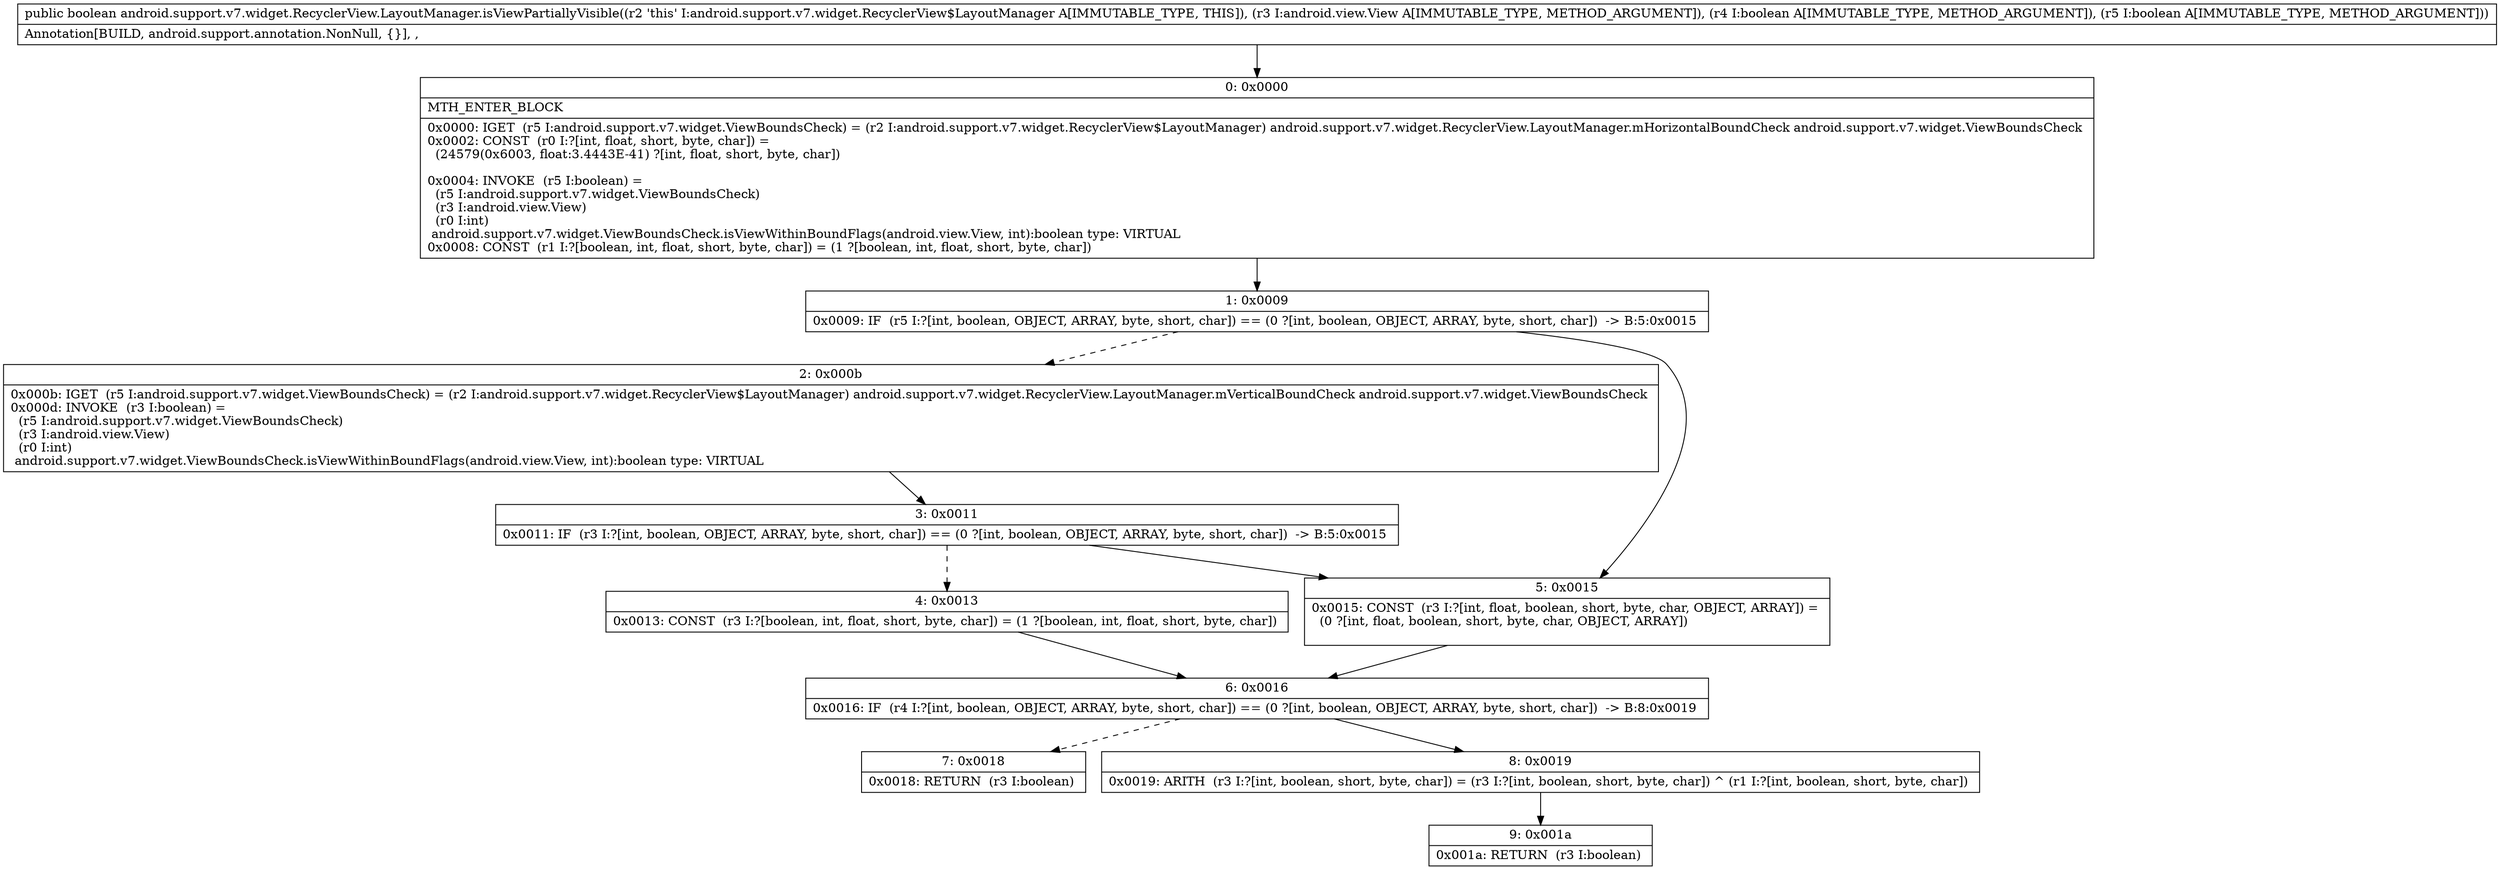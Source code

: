 digraph "CFG forandroid.support.v7.widget.RecyclerView.LayoutManager.isViewPartiallyVisible(Landroid\/view\/View;ZZ)Z" {
Node_0 [shape=record,label="{0\:\ 0x0000|MTH_ENTER_BLOCK\l|0x0000: IGET  (r5 I:android.support.v7.widget.ViewBoundsCheck) = (r2 I:android.support.v7.widget.RecyclerView$LayoutManager) android.support.v7.widget.RecyclerView.LayoutManager.mHorizontalBoundCheck android.support.v7.widget.ViewBoundsCheck \l0x0002: CONST  (r0 I:?[int, float, short, byte, char]) = \l  (24579(0x6003, float:3.4443E\-41) ?[int, float, short, byte, char])\l \l0x0004: INVOKE  (r5 I:boolean) = \l  (r5 I:android.support.v7.widget.ViewBoundsCheck)\l  (r3 I:android.view.View)\l  (r0 I:int)\l android.support.v7.widget.ViewBoundsCheck.isViewWithinBoundFlags(android.view.View, int):boolean type: VIRTUAL \l0x0008: CONST  (r1 I:?[boolean, int, float, short, byte, char]) = (1 ?[boolean, int, float, short, byte, char]) \l}"];
Node_1 [shape=record,label="{1\:\ 0x0009|0x0009: IF  (r5 I:?[int, boolean, OBJECT, ARRAY, byte, short, char]) == (0 ?[int, boolean, OBJECT, ARRAY, byte, short, char])  \-\> B:5:0x0015 \l}"];
Node_2 [shape=record,label="{2\:\ 0x000b|0x000b: IGET  (r5 I:android.support.v7.widget.ViewBoundsCheck) = (r2 I:android.support.v7.widget.RecyclerView$LayoutManager) android.support.v7.widget.RecyclerView.LayoutManager.mVerticalBoundCheck android.support.v7.widget.ViewBoundsCheck \l0x000d: INVOKE  (r3 I:boolean) = \l  (r5 I:android.support.v7.widget.ViewBoundsCheck)\l  (r3 I:android.view.View)\l  (r0 I:int)\l android.support.v7.widget.ViewBoundsCheck.isViewWithinBoundFlags(android.view.View, int):boolean type: VIRTUAL \l}"];
Node_3 [shape=record,label="{3\:\ 0x0011|0x0011: IF  (r3 I:?[int, boolean, OBJECT, ARRAY, byte, short, char]) == (0 ?[int, boolean, OBJECT, ARRAY, byte, short, char])  \-\> B:5:0x0015 \l}"];
Node_4 [shape=record,label="{4\:\ 0x0013|0x0013: CONST  (r3 I:?[boolean, int, float, short, byte, char]) = (1 ?[boolean, int, float, short, byte, char]) \l}"];
Node_5 [shape=record,label="{5\:\ 0x0015|0x0015: CONST  (r3 I:?[int, float, boolean, short, byte, char, OBJECT, ARRAY]) = \l  (0 ?[int, float, boolean, short, byte, char, OBJECT, ARRAY])\l \l}"];
Node_6 [shape=record,label="{6\:\ 0x0016|0x0016: IF  (r4 I:?[int, boolean, OBJECT, ARRAY, byte, short, char]) == (0 ?[int, boolean, OBJECT, ARRAY, byte, short, char])  \-\> B:8:0x0019 \l}"];
Node_7 [shape=record,label="{7\:\ 0x0018|0x0018: RETURN  (r3 I:boolean) \l}"];
Node_8 [shape=record,label="{8\:\ 0x0019|0x0019: ARITH  (r3 I:?[int, boolean, short, byte, char]) = (r3 I:?[int, boolean, short, byte, char]) ^ (r1 I:?[int, boolean, short, byte, char]) \l}"];
Node_9 [shape=record,label="{9\:\ 0x001a|0x001a: RETURN  (r3 I:boolean) \l}"];
MethodNode[shape=record,label="{public boolean android.support.v7.widget.RecyclerView.LayoutManager.isViewPartiallyVisible((r2 'this' I:android.support.v7.widget.RecyclerView$LayoutManager A[IMMUTABLE_TYPE, THIS]), (r3 I:android.view.View A[IMMUTABLE_TYPE, METHOD_ARGUMENT]), (r4 I:boolean A[IMMUTABLE_TYPE, METHOD_ARGUMENT]), (r5 I:boolean A[IMMUTABLE_TYPE, METHOD_ARGUMENT]))  | Annotation[BUILD, android.support.annotation.NonNull, \{\}], , \l}"];
MethodNode -> Node_0;
Node_0 -> Node_1;
Node_1 -> Node_2[style=dashed];
Node_1 -> Node_5;
Node_2 -> Node_3;
Node_3 -> Node_4[style=dashed];
Node_3 -> Node_5;
Node_4 -> Node_6;
Node_5 -> Node_6;
Node_6 -> Node_7[style=dashed];
Node_6 -> Node_8;
Node_8 -> Node_9;
}

